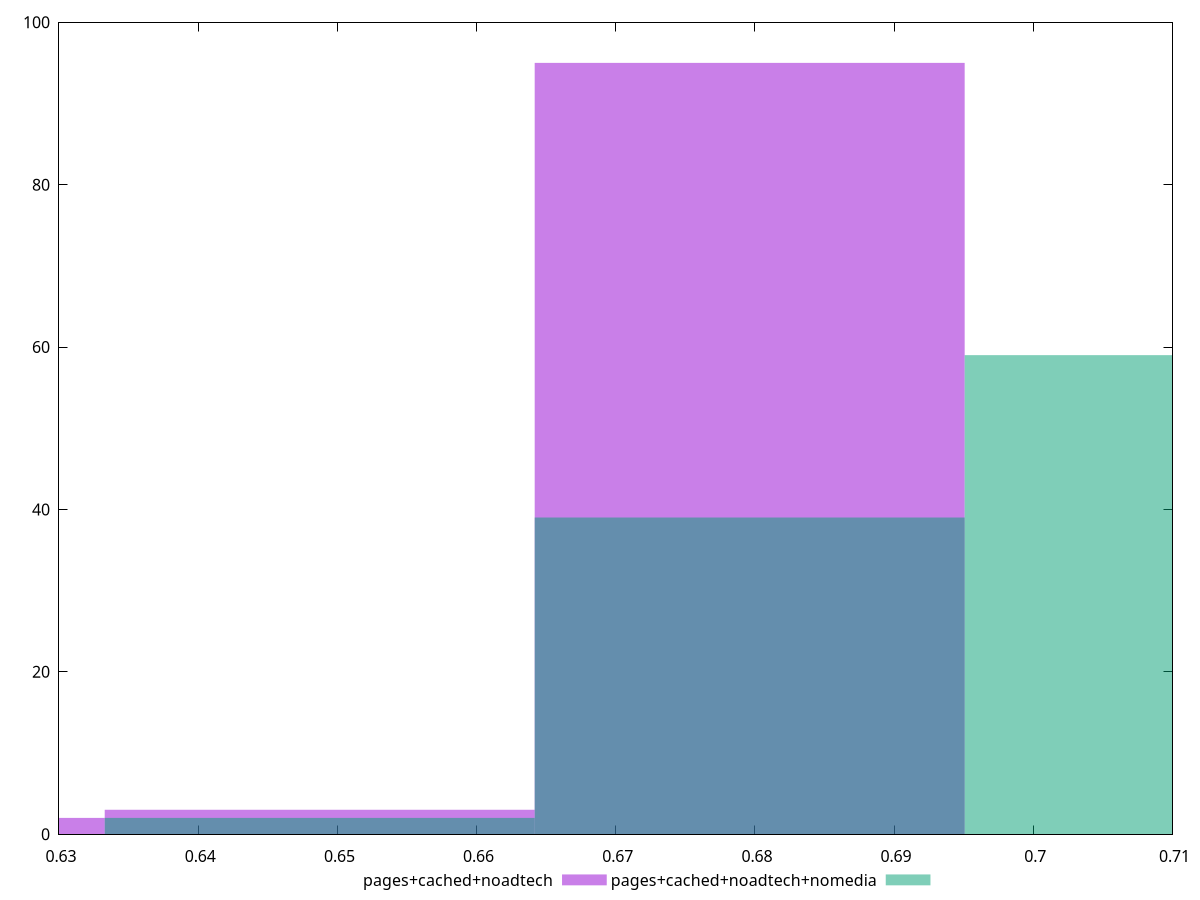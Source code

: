 reset

$pagesCachedNoadtech <<EOF
0.6487302295189431 3
0.6796221452103213 95
0.6178383138275648 2
EOF

$pagesCachedNoadtechNomedia <<EOF
0.6796221452103213 39
0.7105140609016996 59
0.6487302295189431 2
EOF

set key outside below
set boxwidth 0.030891915691378242
set xrange [0.63:0.71]
set yrange [0:100]
set trange [0:100]
set style fill transparent solid 0.5 noborder
set terminal svg size 640, 500 enhanced background rgb 'white'
set output "report_00018_2021-02-10T15-25-16.877Z/meta/score/comparison/histogram/2_vs_3.svg"

plot $pagesCachedNoadtech title "pages+cached+noadtech" with boxes, \
     $pagesCachedNoadtechNomedia title "pages+cached+noadtech+nomedia" with boxes

reset
